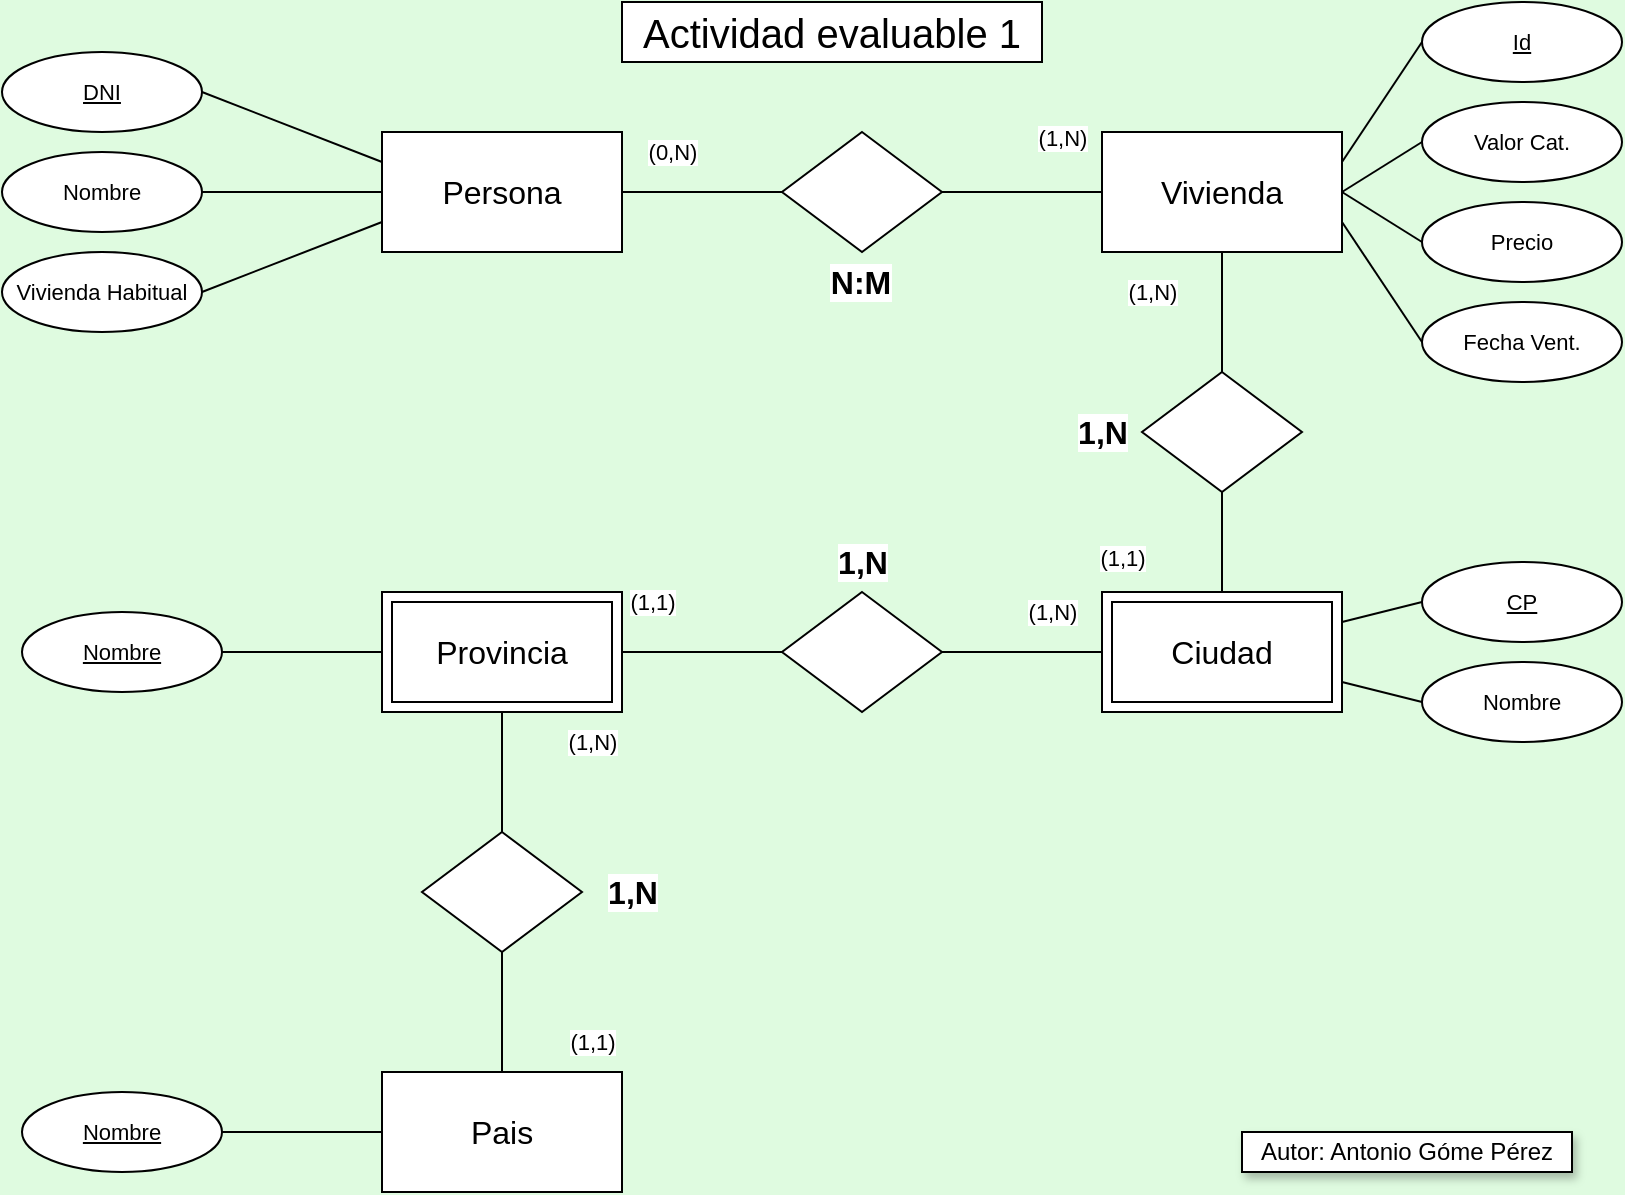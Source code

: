 <mxfile version="24.7.16">
  <diagram name="Página-1" id="0s1sgg8EaoTLcGWs-gec">
    <mxGraphModel dx="1748" dy="882" grid="1" gridSize="10" guides="1" tooltips="1" connect="1" arrows="1" fold="1" page="1" pageScale="1" pageWidth="827" pageHeight="1169" background="#DFFBE0" math="0" shadow="0">
      <root>
        <mxCell id="0" />
        <mxCell id="1" parent="0" />
        <mxCell id="cjM2vqNN5F_hpmY3vbUE-4" style="rounded=0;orthogonalLoop=1;jettySize=auto;html=1;exitX=1;exitY=0.5;exitDx=0;exitDy=0;endArrow=none;endFill=0;" parent="1" source="cjM2vqNN5F_hpmY3vbUE-1" target="cjM2vqNN5F_hpmY3vbUE-3" edge="1">
          <mxGeometry relative="1" as="geometry" />
        </mxCell>
        <mxCell id="cjM2vqNN5F_hpmY3vbUE-1" value="&lt;font style=&quot;font-size: 16px;&quot;&gt;Persona&lt;/font&gt;" style="rounded=0;whiteSpace=wrap;html=1;" parent="1" vertex="1">
          <mxGeometry x="200" y="210" width="120" height="60" as="geometry" />
        </mxCell>
        <mxCell id="cjM2vqNN5F_hpmY3vbUE-8" style="edgeStyle=none;shape=connector;rounded=0;orthogonalLoop=1;jettySize=auto;html=1;exitX=0.5;exitY=1;exitDx=0;exitDy=0;entryX=0.5;entryY=0;entryDx=0;entryDy=0;strokeColor=default;align=center;verticalAlign=middle;fontFamily=Helvetica;fontSize=11;fontColor=default;labelBackgroundColor=default;endArrow=none;endFill=0;" parent="1" source="cjM2vqNN5F_hpmY3vbUE-2" target="cjM2vqNN5F_hpmY3vbUE-7" edge="1">
          <mxGeometry relative="1" as="geometry" />
        </mxCell>
        <mxCell id="cjM2vqNN5F_hpmY3vbUE-2" value="&lt;font style=&quot;font-size: 16px;&quot;&gt;Vivienda&lt;/font&gt;" style="rounded=0;whiteSpace=wrap;html=1;" parent="1" vertex="1">
          <mxGeometry x="560" y="210" width="120" height="60" as="geometry" />
        </mxCell>
        <mxCell id="cjM2vqNN5F_hpmY3vbUE-5" style="edgeStyle=none;shape=connector;rounded=0;orthogonalLoop=1;jettySize=auto;html=1;exitX=1;exitY=0.5;exitDx=0;exitDy=0;strokeColor=default;align=center;verticalAlign=middle;fontFamily=Helvetica;fontSize=11;fontColor=default;labelBackgroundColor=default;endArrow=none;endFill=0;" parent="1" source="cjM2vqNN5F_hpmY3vbUE-3" target="cjM2vqNN5F_hpmY3vbUE-2" edge="1">
          <mxGeometry relative="1" as="geometry" />
        </mxCell>
        <mxCell id="cjM2vqNN5F_hpmY3vbUE-3" value="" style="rhombus;whiteSpace=wrap;html=1;" parent="1" vertex="1">
          <mxGeometry x="400" y="210" width="80" height="60" as="geometry" />
        </mxCell>
        <mxCell id="cjM2vqNN5F_hpmY3vbUE-6" value="&lt;div style=&quot;font-size: 13px;&quot;&gt;&lt;font style=&quot;font-size: 16px;&quot;&gt;Ciudad&lt;/font&gt;&lt;/div&gt;" style="shape=ext;margin=3;double=1;whiteSpace=wrap;html=1;align=center;fontFamily=Helvetica;fontSize=11;fontColor=default;labelBackgroundColor=default;" parent="1" vertex="1">
          <mxGeometry x="560" y="440" width="120" height="60" as="geometry" />
        </mxCell>
        <mxCell id="cjM2vqNN5F_hpmY3vbUE-9" style="edgeStyle=none;shape=connector;rounded=0;orthogonalLoop=1;jettySize=auto;html=1;exitX=0.5;exitY=1;exitDx=0;exitDy=0;strokeColor=default;align=center;verticalAlign=middle;fontFamily=Helvetica;fontSize=11;fontColor=default;labelBackgroundColor=default;endArrow=none;endFill=0;" parent="1" source="cjM2vqNN5F_hpmY3vbUE-7" target="cjM2vqNN5F_hpmY3vbUE-6" edge="1">
          <mxGeometry relative="1" as="geometry" />
        </mxCell>
        <mxCell id="cjM2vqNN5F_hpmY3vbUE-7" value="" style="rhombus;whiteSpace=wrap;html=1;" parent="1" vertex="1">
          <mxGeometry x="580" y="330" width="80" height="60" as="geometry" />
        </mxCell>
        <mxCell id="cjM2vqNN5F_hpmY3vbUE-12" style="edgeStyle=none;shape=connector;rounded=0;orthogonalLoop=1;jettySize=auto;html=1;exitX=1;exitY=0.5;exitDx=0;exitDy=0;entryX=0;entryY=0.5;entryDx=0;entryDy=0;strokeColor=default;align=center;verticalAlign=middle;fontFamily=Helvetica;fontSize=11;fontColor=default;labelBackgroundColor=default;endArrow=none;endFill=0;" parent="1" source="cjM2vqNN5F_hpmY3vbUE-10" target="cjM2vqNN5F_hpmY3vbUE-6" edge="1">
          <mxGeometry relative="1" as="geometry" />
        </mxCell>
        <mxCell id="cjM2vqNN5F_hpmY3vbUE-13" style="edgeStyle=none;shape=connector;rounded=0;orthogonalLoop=1;jettySize=auto;html=1;exitX=0;exitY=0.5;exitDx=0;exitDy=0;strokeColor=default;align=center;verticalAlign=middle;fontFamily=Helvetica;fontSize=11;fontColor=default;labelBackgroundColor=default;endArrow=none;endFill=0;" parent="1" source="cjM2vqNN5F_hpmY3vbUE-10" target="cjM2vqNN5F_hpmY3vbUE-11" edge="1">
          <mxGeometry relative="1" as="geometry" />
        </mxCell>
        <mxCell id="cjM2vqNN5F_hpmY3vbUE-10" value="" style="rhombus;whiteSpace=wrap;html=1;" parent="1" vertex="1">
          <mxGeometry x="400" y="440" width="80" height="60" as="geometry" />
        </mxCell>
        <mxCell id="cjM2vqNN5F_hpmY3vbUE-16" style="edgeStyle=none;shape=connector;rounded=0;orthogonalLoop=1;jettySize=auto;html=1;exitX=0.5;exitY=1;exitDx=0;exitDy=0;entryX=0.5;entryY=0;entryDx=0;entryDy=0;strokeColor=default;align=center;verticalAlign=middle;fontFamily=Helvetica;fontSize=11;fontColor=default;labelBackgroundColor=default;endArrow=none;endFill=0;" parent="1" source="cjM2vqNN5F_hpmY3vbUE-11" target="cjM2vqNN5F_hpmY3vbUE-14" edge="1">
          <mxGeometry relative="1" as="geometry" />
        </mxCell>
        <mxCell id="cjM2vqNN5F_hpmY3vbUE-11" value="&lt;font style=&quot;font-size: 16px;&quot;&gt;Provincia&lt;/font&gt;" style="shape=ext;margin=3;double=1;whiteSpace=wrap;html=1;align=center;fontFamily=Helvetica;fontSize=11;fontColor=default;labelBackgroundColor=default;" parent="1" vertex="1">
          <mxGeometry x="200" y="440" width="120" height="60" as="geometry" />
        </mxCell>
        <mxCell id="cjM2vqNN5F_hpmY3vbUE-17" style="edgeStyle=none;shape=connector;rounded=0;orthogonalLoop=1;jettySize=auto;html=1;exitX=0.5;exitY=1;exitDx=0;exitDy=0;strokeColor=default;align=center;verticalAlign=middle;fontFamily=Helvetica;fontSize=11;fontColor=default;labelBackgroundColor=default;endArrow=none;endFill=0;" parent="1" source="cjM2vqNN5F_hpmY3vbUE-14" target="cjM2vqNN5F_hpmY3vbUE-15" edge="1">
          <mxGeometry relative="1" as="geometry" />
        </mxCell>
        <mxCell id="cjM2vqNN5F_hpmY3vbUE-14" value="" style="rhombus;whiteSpace=wrap;html=1;" parent="1" vertex="1">
          <mxGeometry x="220" y="560" width="80" height="60" as="geometry" />
        </mxCell>
        <mxCell id="cjM2vqNN5F_hpmY3vbUE-15" value="&lt;font style=&quot;font-size: 16px;&quot;&gt;Pais&lt;/font&gt;" style="rounded=0;whiteSpace=wrap;html=1;" parent="1" vertex="1">
          <mxGeometry x="200" y="680" width="120" height="60" as="geometry" />
        </mxCell>
        <mxCell id="cjM2vqNN5F_hpmY3vbUE-21" style="edgeStyle=none;shape=connector;rounded=0;orthogonalLoop=1;jettySize=auto;html=1;exitX=1;exitY=0.5;exitDx=0;exitDy=0;entryX=0;entryY=0.25;entryDx=0;entryDy=0;strokeColor=default;align=center;verticalAlign=middle;fontFamily=Helvetica;fontSize=11;fontColor=default;labelBackgroundColor=default;endArrow=none;endFill=0;" parent="1" source="cjM2vqNN5F_hpmY3vbUE-18" target="cjM2vqNN5F_hpmY3vbUE-1" edge="1">
          <mxGeometry relative="1" as="geometry" />
        </mxCell>
        <mxCell id="cjM2vqNN5F_hpmY3vbUE-18" value="DNI" style="ellipse;whiteSpace=wrap;html=1;align=center;fontStyle=4;fontFamily=Helvetica;fontSize=11;fontColor=default;labelBackgroundColor=default;" parent="1" vertex="1">
          <mxGeometry x="10" y="170" width="100" height="40" as="geometry" />
        </mxCell>
        <mxCell id="cjM2vqNN5F_hpmY3vbUE-22" style="edgeStyle=none;shape=connector;rounded=0;orthogonalLoop=1;jettySize=auto;html=1;exitX=1;exitY=0.5;exitDx=0;exitDy=0;entryX=0;entryY=0.5;entryDx=0;entryDy=0;strokeColor=default;align=center;verticalAlign=middle;fontFamily=Helvetica;fontSize=11;fontColor=default;labelBackgroundColor=default;endArrow=none;endFill=0;" parent="1" source="cjM2vqNN5F_hpmY3vbUE-19" target="cjM2vqNN5F_hpmY3vbUE-1" edge="1">
          <mxGeometry relative="1" as="geometry" />
        </mxCell>
        <mxCell id="cjM2vqNN5F_hpmY3vbUE-19" value="Nombre" style="ellipse;whiteSpace=wrap;html=1;align=center;fontFamily=Helvetica;fontSize=11;fontColor=default;labelBackgroundColor=default;" parent="1" vertex="1">
          <mxGeometry x="10" y="220" width="100" height="40" as="geometry" />
        </mxCell>
        <mxCell id="cjM2vqNN5F_hpmY3vbUE-23" style="edgeStyle=none;shape=connector;rounded=0;orthogonalLoop=1;jettySize=auto;html=1;exitX=1;exitY=0.5;exitDx=0;exitDy=0;entryX=0;entryY=0.75;entryDx=0;entryDy=0;strokeColor=default;align=center;verticalAlign=middle;fontFamily=Helvetica;fontSize=11;fontColor=default;labelBackgroundColor=default;endArrow=none;endFill=0;" parent="1" source="cjM2vqNN5F_hpmY3vbUE-20" target="cjM2vqNN5F_hpmY3vbUE-1" edge="1">
          <mxGeometry relative="1" as="geometry" />
        </mxCell>
        <mxCell id="cjM2vqNN5F_hpmY3vbUE-20" value="Vivienda Habitual" style="ellipse;whiteSpace=wrap;html=1;align=center;fontFamily=Helvetica;fontSize=11;fontColor=default;labelBackgroundColor=default;" parent="1" vertex="1">
          <mxGeometry x="10" y="270" width="100" height="40" as="geometry" />
        </mxCell>
        <mxCell id="cjM2vqNN5F_hpmY3vbUE-28" style="edgeStyle=none;shape=connector;rounded=0;orthogonalLoop=1;jettySize=auto;html=1;exitX=0;exitY=0.5;exitDx=0;exitDy=0;entryX=1;entryY=0.25;entryDx=0;entryDy=0;strokeColor=default;align=center;verticalAlign=middle;fontFamily=Helvetica;fontSize=11;fontColor=default;labelBackgroundColor=default;endArrow=none;endFill=0;" parent="1" source="cjM2vqNN5F_hpmY3vbUE-24" target="cjM2vqNN5F_hpmY3vbUE-2" edge="1">
          <mxGeometry relative="1" as="geometry" />
        </mxCell>
        <mxCell id="cjM2vqNN5F_hpmY3vbUE-24" value="Id" style="ellipse;whiteSpace=wrap;html=1;align=center;fontStyle=4;fontFamily=Helvetica;fontSize=11;fontColor=default;labelBackgroundColor=default;" parent="1" vertex="1">
          <mxGeometry x="720" y="145" width="100" height="40" as="geometry" />
        </mxCell>
        <mxCell id="cjM2vqNN5F_hpmY3vbUE-29" style="edgeStyle=none;shape=connector;rounded=0;orthogonalLoop=1;jettySize=auto;html=1;exitX=0;exitY=0.5;exitDx=0;exitDy=0;entryX=1;entryY=0.5;entryDx=0;entryDy=0;strokeColor=default;align=center;verticalAlign=middle;fontFamily=Helvetica;fontSize=11;fontColor=default;labelBackgroundColor=default;endArrow=none;endFill=0;" parent="1" source="cjM2vqNN5F_hpmY3vbUE-25" target="cjM2vqNN5F_hpmY3vbUE-2" edge="1">
          <mxGeometry relative="1" as="geometry" />
        </mxCell>
        <mxCell id="cjM2vqNN5F_hpmY3vbUE-25" value="Valor Cat." style="ellipse;whiteSpace=wrap;html=1;align=center;fontFamily=Helvetica;fontSize=11;fontColor=default;labelBackgroundColor=default;" parent="1" vertex="1">
          <mxGeometry x="720" y="195" width="100" height="40" as="geometry" />
        </mxCell>
        <mxCell id="cjM2vqNN5F_hpmY3vbUE-30" style="edgeStyle=none;shape=connector;rounded=0;orthogonalLoop=1;jettySize=auto;html=1;exitX=0;exitY=0.5;exitDx=0;exitDy=0;strokeColor=default;align=center;verticalAlign=middle;fontFamily=Helvetica;fontSize=11;fontColor=default;labelBackgroundColor=default;endArrow=none;endFill=0;" parent="1" source="cjM2vqNN5F_hpmY3vbUE-26" edge="1">
          <mxGeometry relative="1" as="geometry">
            <mxPoint x="680" y="240" as="targetPoint" />
          </mxGeometry>
        </mxCell>
        <mxCell id="cjM2vqNN5F_hpmY3vbUE-26" value="&lt;div&gt;Precio&lt;/div&gt;" style="ellipse;whiteSpace=wrap;html=1;align=center;fontFamily=Helvetica;fontSize=11;fontColor=default;labelBackgroundColor=default;" parent="1" vertex="1">
          <mxGeometry x="720" y="245" width="100" height="40" as="geometry" />
        </mxCell>
        <mxCell id="cjM2vqNN5F_hpmY3vbUE-31" style="edgeStyle=none;shape=connector;rounded=0;orthogonalLoop=1;jettySize=auto;html=1;exitX=0;exitY=0.5;exitDx=0;exitDy=0;entryX=1;entryY=0.75;entryDx=0;entryDy=0;strokeColor=default;align=center;verticalAlign=middle;fontFamily=Helvetica;fontSize=11;fontColor=default;labelBackgroundColor=default;endArrow=none;endFill=0;" parent="1" source="cjM2vqNN5F_hpmY3vbUE-27" target="cjM2vqNN5F_hpmY3vbUE-2" edge="1">
          <mxGeometry relative="1" as="geometry" />
        </mxCell>
        <mxCell id="cjM2vqNN5F_hpmY3vbUE-27" value="Fecha Vent." style="ellipse;whiteSpace=wrap;html=1;align=center;fontFamily=Helvetica;fontSize=11;fontColor=default;labelBackgroundColor=default;" parent="1" vertex="1">
          <mxGeometry x="720" y="295" width="100" height="40" as="geometry" />
        </mxCell>
        <mxCell id="cjM2vqNN5F_hpmY3vbUE-35" style="edgeStyle=none;shape=connector;rounded=0;orthogonalLoop=1;jettySize=auto;html=1;exitX=0;exitY=0.5;exitDx=0;exitDy=0;entryX=1;entryY=0.75;entryDx=0;entryDy=0;strokeColor=default;align=center;verticalAlign=middle;fontFamily=Helvetica;fontSize=11;fontColor=default;labelBackgroundColor=default;endArrow=none;endFill=0;" parent="1" source="cjM2vqNN5F_hpmY3vbUE-32" target="cjM2vqNN5F_hpmY3vbUE-6" edge="1">
          <mxGeometry relative="1" as="geometry" />
        </mxCell>
        <mxCell id="cjM2vqNN5F_hpmY3vbUE-32" value="Nombre" style="ellipse;whiteSpace=wrap;html=1;align=center;fontFamily=Helvetica;fontSize=11;fontColor=default;labelBackgroundColor=default;" parent="1" vertex="1">
          <mxGeometry x="720" y="475" width="100" height="40" as="geometry" />
        </mxCell>
        <mxCell id="cjM2vqNN5F_hpmY3vbUE-34" style="edgeStyle=none;shape=connector;rounded=0;orthogonalLoop=1;jettySize=auto;html=1;exitX=0;exitY=0.5;exitDx=0;exitDy=0;entryX=1;entryY=0.25;entryDx=0;entryDy=0;strokeColor=default;align=center;verticalAlign=middle;fontFamily=Helvetica;fontSize=11;fontColor=default;labelBackgroundColor=default;endArrow=none;endFill=0;" parent="1" source="cjM2vqNN5F_hpmY3vbUE-33" target="cjM2vqNN5F_hpmY3vbUE-6" edge="1">
          <mxGeometry relative="1" as="geometry" />
        </mxCell>
        <mxCell id="cjM2vqNN5F_hpmY3vbUE-33" value="CP" style="ellipse;whiteSpace=wrap;html=1;align=center;fontStyle=4;fontFamily=Helvetica;fontSize=11;fontColor=default;labelBackgroundColor=default;" parent="1" vertex="1">
          <mxGeometry x="720" y="425" width="100" height="40" as="geometry" />
        </mxCell>
        <mxCell id="cjM2vqNN5F_hpmY3vbUE-39" style="edgeStyle=none;shape=connector;rounded=0;orthogonalLoop=1;jettySize=auto;html=1;exitX=1;exitY=0.5;exitDx=0;exitDy=0;strokeColor=default;align=center;verticalAlign=middle;fontFamily=Helvetica;fontSize=11;fontColor=default;labelBackgroundColor=default;endArrow=none;endFill=0;" parent="1" source="cjM2vqNN5F_hpmY3vbUE-36" target="cjM2vqNN5F_hpmY3vbUE-11" edge="1">
          <mxGeometry relative="1" as="geometry" />
        </mxCell>
        <mxCell id="cjM2vqNN5F_hpmY3vbUE-36" value="Nombre" style="ellipse;whiteSpace=wrap;html=1;align=center;fontStyle=4;fontFamily=Helvetica;fontSize=11;fontColor=default;labelBackgroundColor=default;" parent="1" vertex="1">
          <mxGeometry x="20" y="450" width="100" height="40" as="geometry" />
        </mxCell>
        <mxCell id="cjM2vqNN5F_hpmY3vbUE-38" style="edgeStyle=none;shape=connector;rounded=0;orthogonalLoop=1;jettySize=auto;html=1;exitX=1;exitY=0.5;exitDx=0;exitDy=0;entryX=0;entryY=0.5;entryDx=0;entryDy=0;strokeColor=default;align=center;verticalAlign=middle;fontFamily=Helvetica;fontSize=11;fontColor=default;labelBackgroundColor=default;endArrow=none;endFill=0;" parent="1" source="cjM2vqNN5F_hpmY3vbUE-37" target="cjM2vqNN5F_hpmY3vbUE-15" edge="1">
          <mxGeometry relative="1" as="geometry" />
        </mxCell>
        <mxCell id="cjM2vqNN5F_hpmY3vbUE-37" value="Nombre" style="ellipse;whiteSpace=wrap;html=1;align=center;fontStyle=4;fontFamily=Helvetica;fontSize=11;fontColor=default;labelBackgroundColor=default;" parent="1" vertex="1">
          <mxGeometry x="20" y="690" width="100" height="40" as="geometry" />
        </mxCell>
        <mxCell id="cjM2vqNN5F_hpmY3vbUE-41" value="(1,N)" style="text;html=1;align=center;verticalAlign=middle;resizable=0;points=[];autosize=1;strokeColor=none;fillColor=none;fontFamily=Helvetica;fontSize=11;fontColor=default;labelBackgroundColor=default;" parent="1" vertex="1">
          <mxGeometry x="515" y="198" width="50" height="30" as="geometry" />
        </mxCell>
        <mxCell id="cjM2vqNN5F_hpmY3vbUE-42" value="(0,N)" style="text;html=1;align=center;verticalAlign=middle;resizable=0;points=[];autosize=1;strokeColor=none;fillColor=none;fontFamily=Helvetica;fontSize=11;fontColor=default;labelBackgroundColor=default;" parent="1" vertex="1">
          <mxGeometry x="320" y="205" width="50" height="30" as="geometry" />
        </mxCell>
        <mxCell id="cjM2vqNN5F_hpmY3vbUE-45" value="&lt;font size=&quot;1&quot;&gt;&lt;b style=&quot;font-size: 16px;&quot;&gt;N:M&lt;/b&gt;&lt;/font&gt;" style="text;html=1;align=center;verticalAlign=middle;resizable=0;points=[];autosize=1;strokeColor=none;fillColor=none;fontFamily=Helvetica;fontSize=11;fontColor=default;labelBackgroundColor=default;" parent="1" vertex="1">
          <mxGeometry x="414" y="270" width="50" height="30" as="geometry" />
        </mxCell>
        <mxCell id="cjM2vqNN5F_hpmY3vbUE-46" value="(1,1)" style="text;html=1;align=center;verticalAlign=middle;resizable=0;points=[];autosize=1;strokeColor=none;fillColor=none;fontFamily=Helvetica;fontSize=11;fontColor=default;labelBackgroundColor=default;" parent="1" vertex="1">
          <mxGeometry x="545" y="408" width="50" height="30" as="geometry" />
        </mxCell>
        <mxCell id="cjM2vqNN5F_hpmY3vbUE-47" value="(1,N)" style="text;html=1;align=center;verticalAlign=middle;resizable=0;points=[];autosize=1;strokeColor=none;fillColor=none;fontFamily=Helvetica;fontSize=11;fontColor=default;labelBackgroundColor=default;" parent="1" vertex="1">
          <mxGeometry x="560" y="275" width="50" height="30" as="geometry" />
        </mxCell>
        <mxCell id="cjM2vqNN5F_hpmY3vbUE-48" value="&lt;font size=&quot;1&quot;&gt;&lt;b style=&quot;font-size: 16px;&quot;&gt;1,N&lt;/b&gt;&lt;/font&gt;" style="text;html=1;align=center;verticalAlign=middle;resizable=0;points=[];autosize=1;strokeColor=none;fillColor=none;fontFamily=Helvetica;fontSize=11;fontColor=default;labelBackgroundColor=default;" parent="1" vertex="1">
          <mxGeometry x="535" y="345" width="50" height="30" as="geometry" />
        </mxCell>
        <mxCell id="cjM2vqNN5F_hpmY3vbUE-49" value="(1,1)" style="text;html=1;align=center;verticalAlign=middle;resizable=0;points=[];autosize=1;strokeColor=none;fillColor=none;fontFamily=Helvetica;fontSize=11;fontColor=default;labelBackgroundColor=default;" parent="1" vertex="1">
          <mxGeometry x="310" y="430" width="50" height="30" as="geometry" />
        </mxCell>
        <mxCell id="cjM2vqNN5F_hpmY3vbUE-50" value="(1,N)" style="text;html=1;align=center;verticalAlign=middle;resizable=0;points=[];autosize=1;strokeColor=none;fillColor=none;fontFamily=Helvetica;fontSize=11;fontColor=default;labelBackgroundColor=default;" parent="1" vertex="1">
          <mxGeometry x="510" y="435" width="50" height="30" as="geometry" />
        </mxCell>
        <mxCell id="cjM2vqNN5F_hpmY3vbUE-51" value="(1,1)" style="text;html=1;align=center;verticalAlign=middle;resizable=0;points=[];autosize=1;strokeColor=none;fillColor=none;fontFamily=Helvetica;fontSize=11;fontColor=default;labelBackgroundColor=default;" parent="1" vertex="1">
          <mxGeometry x="280" y="650" width="50" height="30" as="geometry" />
        </mxCell>
        <mxCell id="cjM2vqNN5F_hpmY3vbUE-52" value="(1,N)" style="text;html=1;align=center;verticalAlign=middle;resizable=0;points=[];autosize=1;strokeColor=none;fillColor=none;fontFamily=Helvetica;fontSize=11;fontColor=default;labelBackgroundColor=default;" parent="1" vertex="1">
          <mxGeometry x="280" y="500" width="50" height="30" as="geometry" />
        </mxCell>
        <mxCell id="cjM2vqNN5F_hpmY3vbUE-53" value="&lt;font size=&quot;1&quot;&gt;&lt;b style=&quot;font-size: 16px;&quot;&gt;1,N&lt;/b&gt;&lt;/font&gt;" style="text;html=1;align=center;verticalAlign=middle;resizable=0;points=[];autosize=1;strokeColor=none;fillColor=none;fontFamily=Helvetica;fontSize=11;fontColor=default;labelBackgroundColor=default;" parent="1" vertex="1">
          <mxGeometry x="415" y="410" width="50" height="30" as="geometry" />
        </mxCell>
        <mxCell id="cjM2vqNN5F_hpmY3vbUE-54" value="&lt;font size=&quot;1&quot;&gt;&lt;b style=&quot;font-size: 16px;&quot;&gt;1,N&lt;/b&gt;&lt;/font&gt;" style="text;html=1;align=center;verticalAlign=middle;resizable=0;points=[];autosize=1;strokeColor=none;fillColor=none;fontFamily=Helvetica;fontSize=11;fontColor=default;labelBackgroundColor=default;" parent="1" vertex="1">
          <mxGeometry x="300" y="575" width="50" height="30" as="geometry" />
        </mxCell>
        <mxCell id="cjM2vqNN5F_hpmY3vbUE-55" value="&lt;font style=&quot;font-size: 20px;&quot;&gt;Actividad evaluable 1&lt;/font&gt;" style="rounded=0;whiteSpace=wrap;html=1;" parent="1" vertex="1">
          <mxGeometry x="320" y="145" width="210" height="30" as="geometry" />
        </mxCell>
        <mxCell id="sNFUkdT6bHlyIaHTz1su-1" value="Autor: Antonio Góme Pérez" style="rounded=0;whiteSpace=wrap;html=1;shadow=1;" vertex="1" parent="1">
          <mxGeometry x="630" y="710" width="165" height="20" as="geometry" />
        </mxCell>
      </root>
    </mxGraphModel>
  </diagram>
</mxfile>
